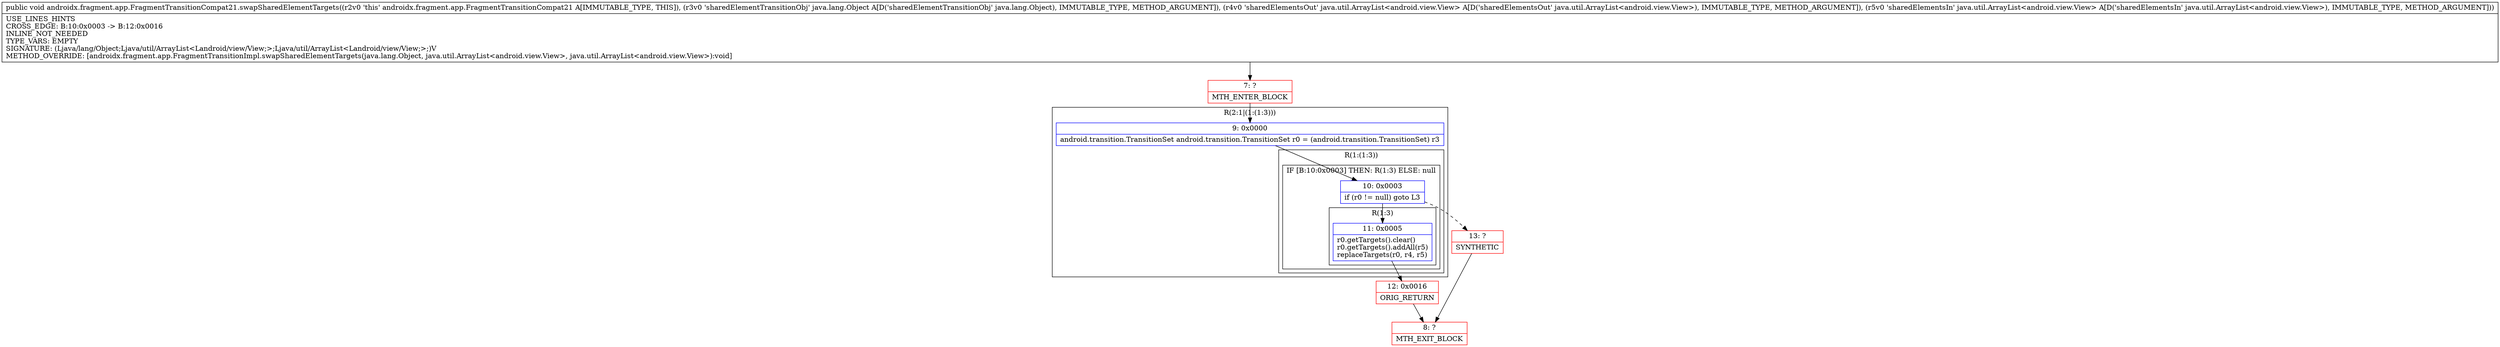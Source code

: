 digraph "CFG forandroidx.fragment.app.FragmentTransitionCompat21.swapSharedElementTargets(Ljava\/lang\/Object;Ljava\/util\/ArrayList;Ljava\/util\/ArrayList;)V" {
subgraph cluster_Region_746564746 {
label = "R(2:1|(1:(1:3)))";
node [shape=record,color=blue];
Node_9 [shape=record,label="{9\:\ 0x0000|android.transition.TransitionSet android.transition.TransitionSet r0 = (android.transition.TransitionSet) r3\l}"];
subgraph cluster_Region_570440835 {
label = "R(1:(1:3))";
node [shape=record,color=blue];
subgraph cluster_IfRegion_1238999885 {
label = "IF [B:10:0x0003] THEN: R(1:3) ELSE: null";
node [shape=record,color=blue];
Node_10 [shape=record,label="{10\:\ 0x0003|if (r0 != null) goto L3\l}"];
subgraph cluster_Region_1323883868 {
label = "R(1:3)";
node [shape=record,color=blue];
Node_11 [shape=record,label="{11\:\ 0x0005|r0.getTargets().clear()\lr0.getTargets().addAll(r5)\lreplaceTargets(r0, r4, r5)\l}"];
}
}
}
}
Node_7 [shape=record,color=red,label="{7\:\ ?|MTH_ENTER_BLOCK\l}"];
Node_12 [shape=record,color=red,label="{12\:\ 0x0016|ORIG_RETURN\l}"];
Node_8 [shape=record,color=red,label="{8\:\ ?|MTH_EXIT_BLOCK\l}"];
Node_13 [shape=record,color=red,label="{13\:\ ?|SYNTHETIC\l}"];
MethodNode[shape=record,label="{public void androidx.fragment.app.FragmentTransitionCompat21.swapSharedElementTargets((r2v0 'this' androidx.fragment.app.FragmentTransitionCompat21 A[IMMUTABLE_TYPE, THIS]), (r3v0 'sharedElementTransitionObj' java.lang.Object A[D('sharedElementTransitionObj' java.lang.Object), IMMUTABLE_TYPE, METHOD_ARGUMENT]), (r4v0 'sharedElementsOut' java.util.ArrayList\<android.view.View\> A[D('sharedElementsOut' java.util.ArrayList\<android.view.View\>), IMMUTABLE_TYPE, METHOD_ARGUMENT]), (r5v0 'sharedElementsIn' java.util.ArrayList\<android.view.View\> A[D('sharedElementsIn' java.util.ArrayList\<android.view.View\>), IMMUTABLE_TYPE, METHOD_ARGUMENT]))  | USE_LINES_HINTS\lCROSS_EDGE: B:10:0x0003 \-\> B:12:0x0016\lINLINE_NOT_NEEDED\lTYPE_VARS: EMPTY\lSIGNATURE: (Ljava\/lang\/Object;Ljava\/util\/ArrayList\<Landroid\/view\/View;\>;Ljava\/util\/ArrayList\<Landroid\/view\/View;\>;)V\lMETHOD_OVERRIDE: [androidx.fragment.app.FragmentTransitionImpl.swapSharedElementTargets(java.lang.Object, java.util.ArrayList\<android.view.View\>, java.util.ArrayList\<android.view.View\>):void]\l}"];
MethodNode -> Node_7;Node_9 -> Node_10;
Node_10 -> Node_11;
Node_10 -> Node_13[style=dashed];
Node_11 -> Node_12;
Node_7 -> Node_9;
Node_12 -> Node_8;
Node_13 -> Node_8;
}

